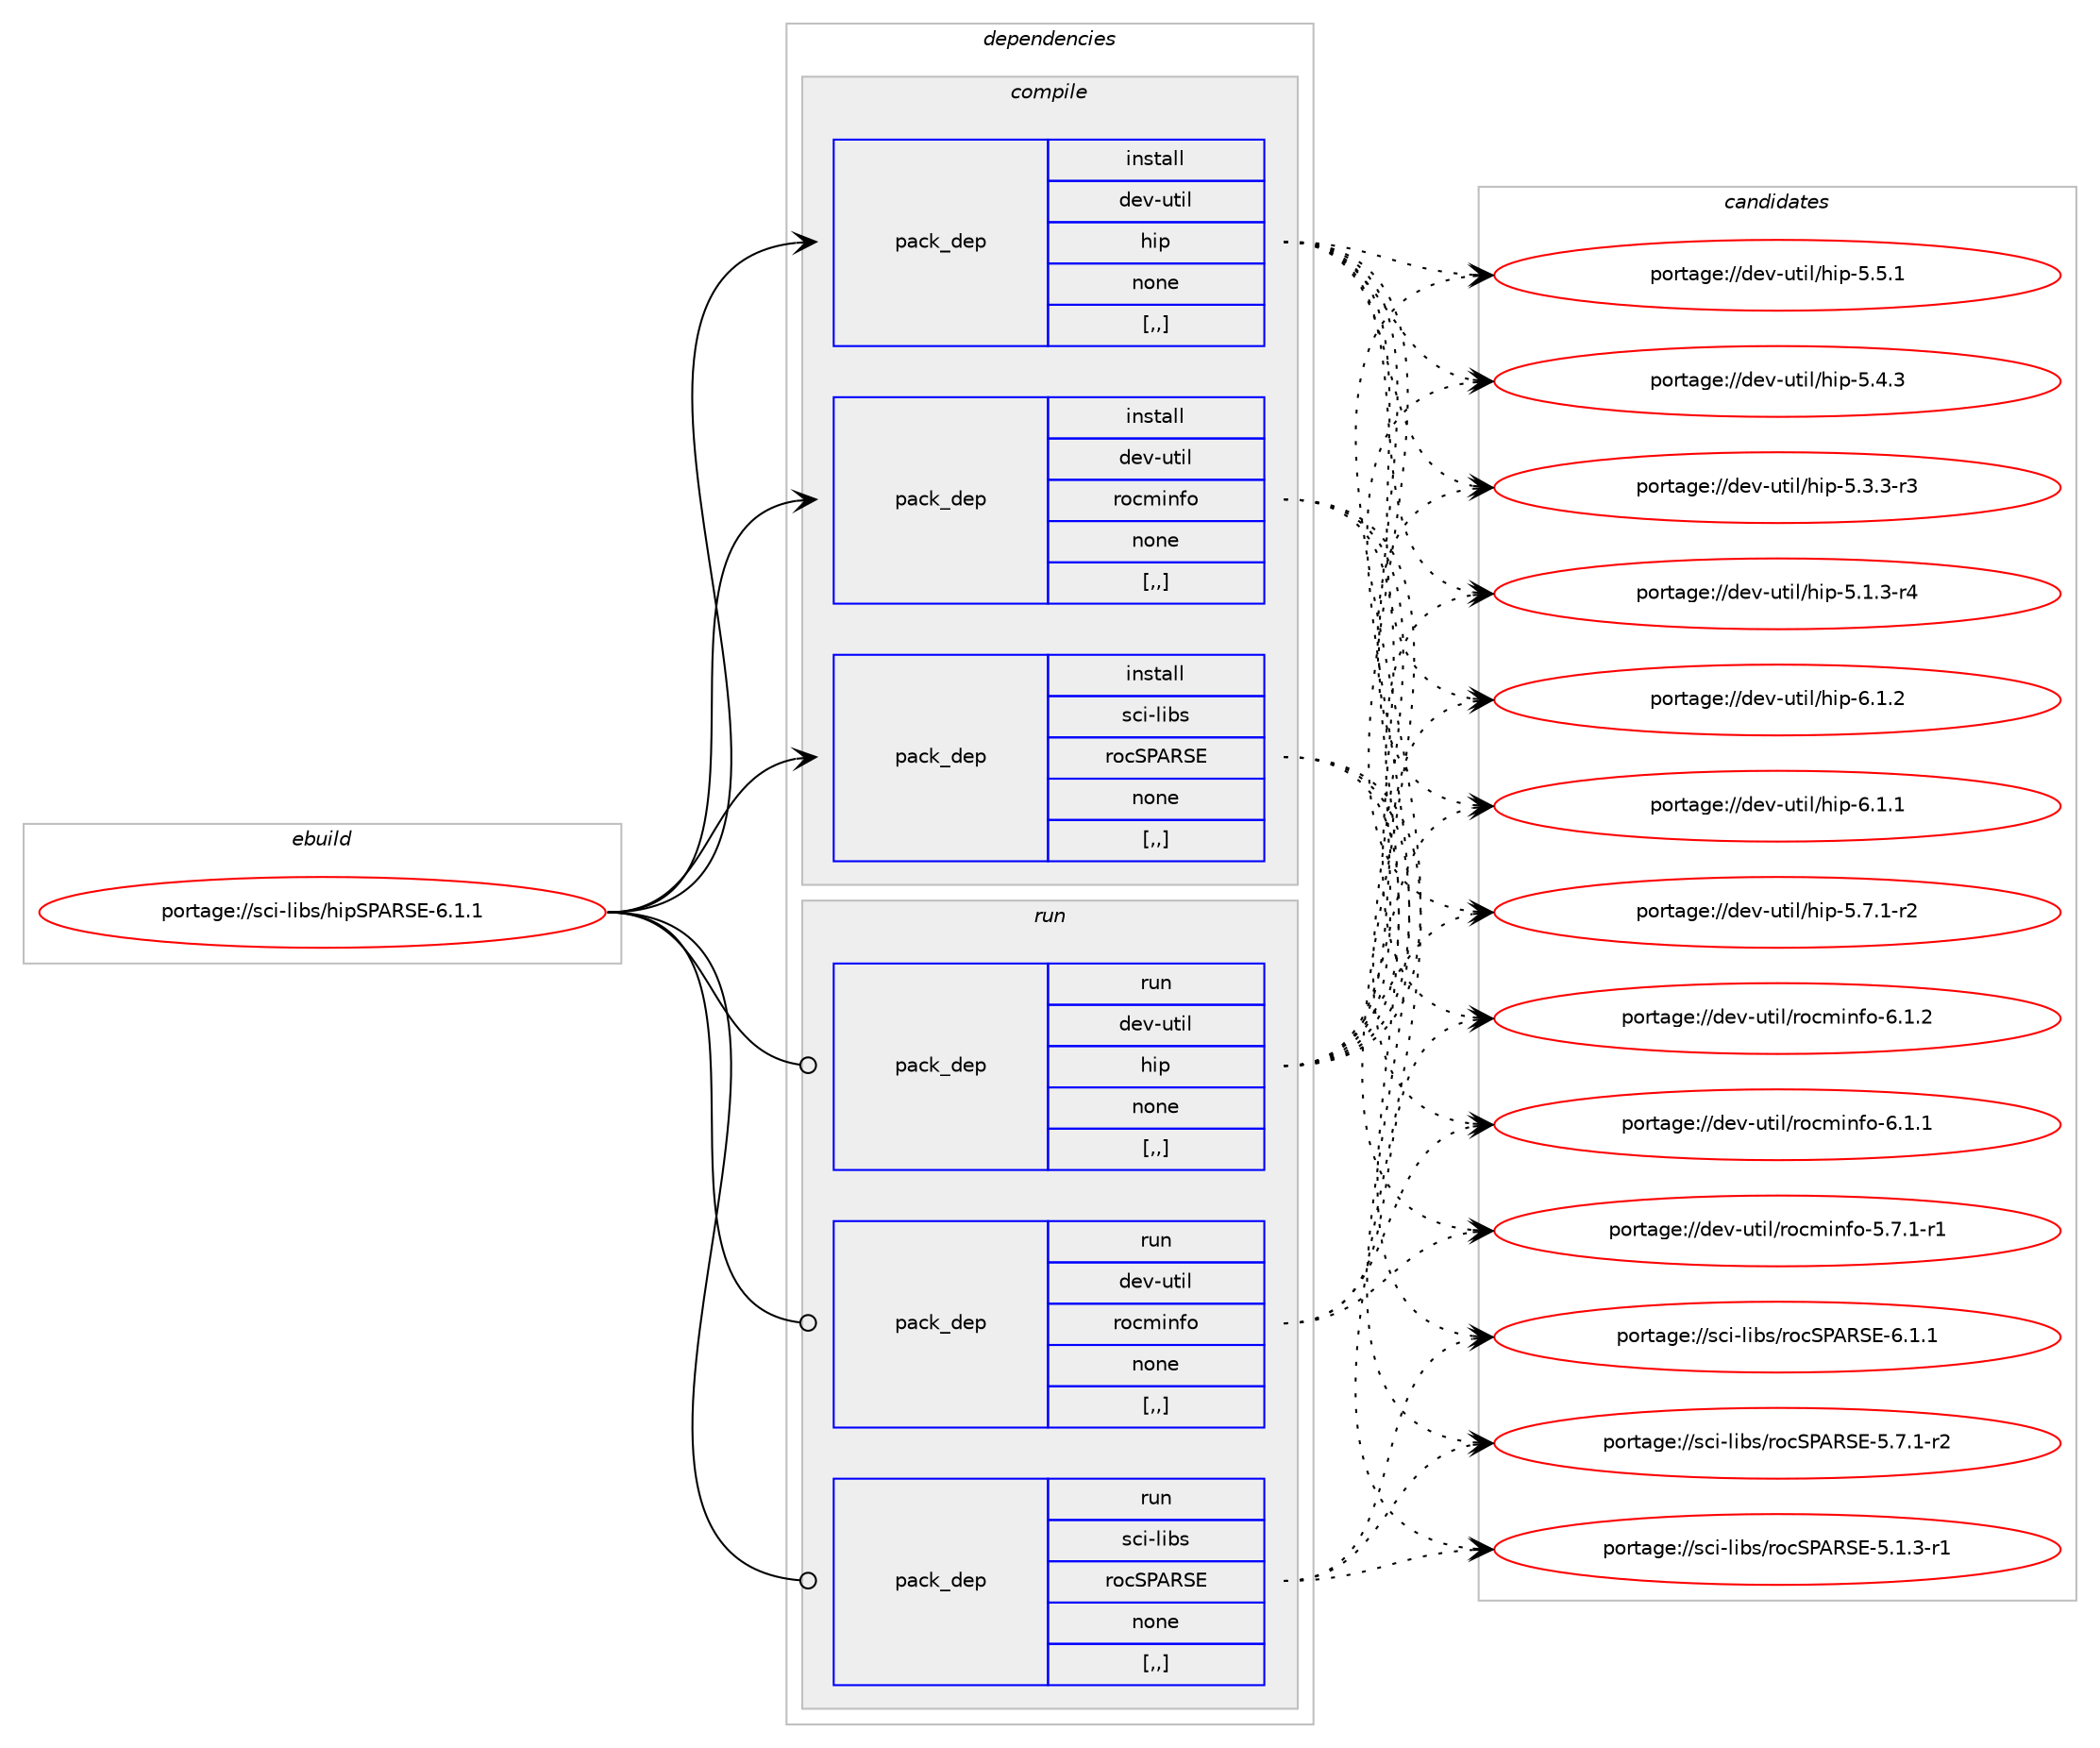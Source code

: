 digraph prolog {

# *************
# Graph options
# *************

newrank=true;
concentrate=true;
compound=true;
graph [rankdir=LR,fontname=Helvetica,fontsize=10,ranksep=1.5];#, ranksep=2.5, nodesep=0.2];
edge  [arrowhead=vee];
node  [fontname=Helvetica,fontsize=10];

# **********
# The ebuild
# **********

subgraph cluster_leftcol {
color=gray;
label=<<i>ebuild</i>>;
id [label="portage://sci-libs/hipSPARSE-6.1.1", color=red, width=4, href="../sci-libs/hipSPARSE-6.1.1.svg"];
}

# ****************
# The dependencies
# ****************

subgraph cluster_midcol {
color=gray;
label=<<i>dependencies</i>>;
subgraph cluster_compile {
fillcolor="#eeeeee";
style=filled;
label=<<i>compile</i>>;
subgraph pack665181 {
dependency911906 [label=<<TABLE BORDER="0" CELLBORDER="1" CELLSPACING="0" CELLPADDING="4" WIDTH="220"><TR><TD ROWSPAN="6" CELLPADDING="30">pack_dep</TD></TR><TR><TD WIDTH="110">install</TD></TR><TR><TD>dev-util</TD></TR><TR><TD>hip</TD></TR><TR><TD>none</TD></TR><TR><TD>[,,]</TD></TR></TABLE>>, shape=none, color=blue];
}
id:e -> dependency911906:w [weight=20,style="solid",arrowhead="vee"];
subgraph pack665182 {
dependency911907 [label=<<TABLE BORDER="0" CELLBORDER="1" CELLSPACING="0" CELLPADDING="4" WIDTH="220"><TR><TD ROWSPAN="6" CELLPADDING="30">pack_dep</TD></TR><TR><TD WIDTH="110">install</TD></TR><TR><TD>dev-util</TD></TR><TR><TD>rocminfo</TD></TR><TR><TD>none</TD></TR><TR><TD>[,,]</TD></TR></TABLE>>, shape=none, color=blue];
}
id:e -> dependency911907:w [weight=20,style="solid",arrowhead="vee"];
subgraph pack665183 {
dependency911908 [label=<<TABLE BORDER="0" CELLBORDER="1" CELLSPACING="0" CELLPADDING="4" WIDTH="220"><TR><TD ROWSPAN="6" CELLPADDING="30">pack_dep</TD></TR><TR><TD WIDTH="110">install</TD></TR><TR><TD>sci-libs</TD></TR><TR><TD>rocSPARSE</TD></TR><TR><TD>none</TD></TR><TR><TD>[,,]</TD></TR></TABLE>>, shape=none, color=blue];
}
id:e -> dependency911908:w [weight=20,style="solid",arrowhead="vee"];
}
subgraph cluster_compileandrun {
fillcolor="#eeeeee";
style=filled;
label=<<i>compile and run</i>>;
}
subgraph cluster_run {
fillcolor="#eeeeee";
style=filled;
label=<<i>run</i>>;
subgraph pack665184 {
dependency911909 [label=<<TABLE BORDER="0" CELLBORDER="1" CELLSPACING="0" CELLPADDING="4" WIDTH="220"><TR><TD ROWSPAN="6" CELLPADDING="30">pack_dep</TD></TR><TR><TD WIDTH="110">run</TD></TR><TR><TD>dev-util</TD></TR><TR><TD>hip</TD></TR><TR><TD>none</TD></TR><TR><TD>[,,]</TD></TR></TABLE>>, shape=none, color=blue];
}
id:e -> dependency911909:w [weight=20,style="solid",arrowhead="odot"];
subgraph pack665185 {
dependency911910 [label=<<TABLE BORDER="0" CELLBORDER="1" CELLSPACING="0" CELLPADDING="4" WIDTH="220"><TR><TD ROWSPAN="6" CELLPADDING="30">pack_dep</TD></TR><TR><TD WIDTH="110">run</TD></TR><TR><TD>dev-util</TD></TR><TR><TD>rocminfo</TD></TR><TR><TD>none</TD></TR><TR><TD>[,,]</TD></TR></TABLE>>, shape=none, color=blue];
}
id:e -> dependency911910:w [weight=20,style="solid",arrowhead="odot"];
subgraph pack665186 {
dependency911911 [label=<<TABLE BORDER="0" CELLBORDER="1" CELLSPACING="0" CELLPADDING="4" WIDTH="220"><TR><TD ROWSPAN="6" CELLPADDING="30">pack_dep</TD></TR><TR><TD WIDTH="110">run</TD></TR><TR><TD>sci-libs</TD></TR><TR><TD>rocSPARSE</TD></TR><TR><TD>none</TD></TR><TR><TD>[,,]</TD></TR></TABLE>>, shape=none, color=blue];
}
id:e -> dependency911911:w [weight=20,style="solid",arrowhead="odot"];
}
}

# **************
# The candidates
# **************

subgraph cluster_choices {
rank=same;
color=gray;
label=<<i>candidates</i>>;

subgraph choice665181 {
color=black;
nodesep=1;
choice1001011184511711610510847104105112455446494650 [label="portage://dev-util/hip-6.1.2", color=red, width=4,href="../dev-util/hip-6.1.2.svg"];
choice1001011184511711610510847104105112455446494649 [label="portage://dev-util/hip-6.1.1", color=red, width=4,href="../dev-util/hip-6.1.1.svg"];
choice10010111845117116105108471041051124553465546494511450 [label="portage://dev-util/hip-5.7.1-r2", color=red, width=4,href="../dev-util/hip-5.7.1-r2.svg"];
choice1001011184511711610510847104105112455346534649 [label="portage://dev-util/hip-5.5.1", color=red, width=4,href="../dev-util/hip-5.5.1.svg"];
choice1001011184511711610510847104105112455346524651 [label="portage://dev-util/hip-5.4.3", color=red, width=4,href="../dev-util/hip-5.4.3.svg"];
choice10010111845117116105108471041051124553465146514511451 [label="portage://dev-util/hip-5.3.3-r3", color=red, width=4,href="../dev-util/hip-5.3.3-r3.svg"];
choice10010111845117116105108471041051124553464946514511452 [label="portage://dev-util/hip-5.1.3-r4", color=red, width=4,href="../dev-util/hip-5.1.3-r4.svg"];
dependency911906:e -> choice1001011184511711610510847104105112455446494650:w [style=dotted,weight="100"];
dependency911906:e -> choice1001011184511711610510847104105112455446494649:w [style=dotted,weight="100"];
dependency911906:e -> choice10010111845117116105108471041051124553465546494511450:w [style=dotted,weight="100"];
dependency911906:e -> choice1001011184511711610510847104105112455346534649:w [style=dotted,weight="100"];
dependency911906:e -> choice1001011184511711610510847104105112455346524651:w [style=dotted,weight="100"];
dependency911906:e -> choice10010111845117116105108471041051124553465146514511451:w [style=dotted,weight="100"];
dependency911906:e -> choice10010111845117116105108471041051124553464946514511452:w [style=dotted,weight="100"];
}
subgraph choice665182 {
color=black;
nodesep=1;
choice100101118451171161051084711411199109105110102111455446494650 [label="portage://dev-util/rocminfo-6.1.2", color=red, width=4,href="../dev-util/rocminfo-6.1.2.svg"];
choice100101118451171161051084711411199109105110102111455446494649 [label="portage://dev-util/rocminfo-6.1.1", color=red, width=4,href="../dev-util/rocminfo-6.1.1.svg"];
choice1001011184511711610510847114111991091051101021114553465546494511449 [label="portage://dev-util/rocminfo-5.7.1-r1", color=red, width=4,href="../dev-util/rocminfo-5.7.1-r1.svg"];
dependency911907:e -> choice100101118451171161051084711411199109105110102111455446494650:w [style=dotted,weight="100"];
dependency911907:e -> choice100101118451171161051084711411199109105110102111455446494649:w [style=dotted,weight="100"];
dependency911907:e -> choice1001011184511711610510847114111991091051101021114553465546494511449:w [style=dotted,weight="100"];
}
subgraph choice665183 {
color=black;
nodesep=1;
choice1159910545108105981154711411199838065828369455446494649 [label="portage://sci-libs/rocSPARSE-6.1.1", color=red, width=4,href="../sci-libs/rocSPARSE-6.1.1.svg"];
choice11599105451081059811547114111998380658283694553465546494511450 [label="portage://sci-libs/rocSPARSE-5.7.1-r2", color=red, width=4,href="../sci-libs/rocSPARSE-5.7.1-r2.svg"];
choice11599105451081059811547114111998380658283694553464946514511449 [label="portage://sci-libs/rocSPARSE-5.1.3-r1", color=red, width=4,href="../sci-libs/rocSPARSE-5.1.3-r1.svg"];
dependency911908:e -> choice1159910545108105981154711411199838065828369455446494649:w [style=dotted,weight="100"];
dependency911908:e -> choice11599105451081059811547114111998380658283694553465546494511450:w [style=dotted,weight="100"];
dependency911908:e -> choice11599105451081059811547114111998380658283694553464946514511449:w [style=dotted,weight="100"];
}
subgraph choice665184 {
color=black;
nodesep=1;
choice1001011184511711610510847104105112455446494650 [label="portage://dev-util/hip-6.1.2", color=red, width=4,href="../dev-util/hip-6.1.2.svg"];
choice1001011184511711610510847104105112455446494649 [label="portage://dev-util/hip-6.1.1", color=red, width=4,href="../dev-util/hip-6.1.1.svg"];
choice10010111845117116105108471041051124553465546494511450 [label="portage://dev-util/hip-5.7.1-r2", color=red, width=4,href="../dev-util/hip-5.7.1-r2.svg"];
choice1001011184511711610510847104105112455346534649 [label="portage://dev-util/hip-5.5.1", color=red, width=4,href="../dev-util/hip-5.5.1.svg"];
choice1001011184511711610510847104105112455346524651 [label="portage://dev-util/hip-5.4.3", color=red, width=4,href="../dev-util/hip-5.4.3.svg"];
choice10010111845117116105108471041051124553465146514511451 [label="portage://dev-util/hip-5.3.3-r3", color=red, width=4,href="../dev-util/hip-5.3.3-r3.svg"];
choice10010111845117116105108471041051124553464946514511452 [label="portage://dev-util/hip-5.1.3-r4", color=red, width=4,href="../dev-util/hip-5.1.3-r4.svg"];
dependency911909:e -> choice1001011184511711610510847104105112455446494650:w [style=dotted,weight="100"];
dependency911909:e -> choice1001011184511711610510847104105112455446494649:w [style=dotted,weight="100"];
dependency911909:e -> choice10010111845117116105108471041051124553465546494511450:w [style=dotted,weight="100"];
dependency911909:e -> choice1001011184511711610510847104105112455346534649:w [style=dotted,weight="100"];
dependency911909:e -> choice1001011184511711610510847104105112455346524651:w [style=dotted,weight="100"];
dependency911909:e -> choice10010111845117116105108471041051124553465146514511451:w [style=dotted,weight="100"];
dependency911909:e -> choice10010111845117116105108471041051124553464946514511452:w [style=dotted,weight="100"];
}
subgraph choice665185 {
color=black;
nodesep=1;
choice100101118451171161051084711411199109105110102111455446494650 [label="portage://dev-util/rocminfo-6.1.2", color=red, width=4,href="../dev-util/rocminfo-6.1.2.svg"];
choice100101118451171161051084711411199109105110102111455446494649 [label="portage://dev-util/rocminfo-6.1.1", color=red, width=4,href="../dev-util/rocminfo-6.1.1.svg"];
choice1001011184511711610510847114111991091051101021114553465546494511449 [label="portage://dev-util/rocminfo-5.7.1-r1", color=red, width=4,href="../dev-util/rocminfo-5.7.1-r1.svg"];
dependency911910:e -> choice100101118451171161051084711411199109105110102111455446494650:w [style=dotted,weight="100"];
dependency911910:e -> choice100101118451171161051084711411199109105110102111455446494649:w [style=dotted,weight="100"];
dependency911910:e -> choice1001011184511711610510847114111991091051101021114553465546494511449:w [style=dotted,weight="100"];
}
subgraph choice665186 {
color=black;
nodesep=1;
choice1159910545108105981154711411199838065828369455446494649 [label="portage://sci-libs/rocSPARSE-6.1.1", color=red, width=4,href="../sci-libs/rocSPARSE-6.1.1.svg"];
choice11599105451081059811547114111998380658283694553465546494511450 [label="portage://sci-libs/rocSPARSE-5.7.1-r2", color=red, width=4,href="../sci-libs/rocSPARSE-5.7.1-r2.svg"];
choice11599105451081059811547114111998380658283694553464946514511449 [label="portage://sci-libs/rocSPARSE-5.1.3-r1", color=red, width=4,href="../sci-libs/rocSPARSE-5.1.3-r1.svg"];
dependency911911:e -> choice1159910545108105981154711411199838065828369455446494649:w [style=dotted,weight="100"];
dependency911911:e -> choice11599105451081059811547114111998380658283694553465546494511450:w [style=dotted,weight="100"];
dependency911911:e -> choice11599105451081059811547114111998380658283694553464946514511449:w [style=dotted,weight="100"];
}
}

}
